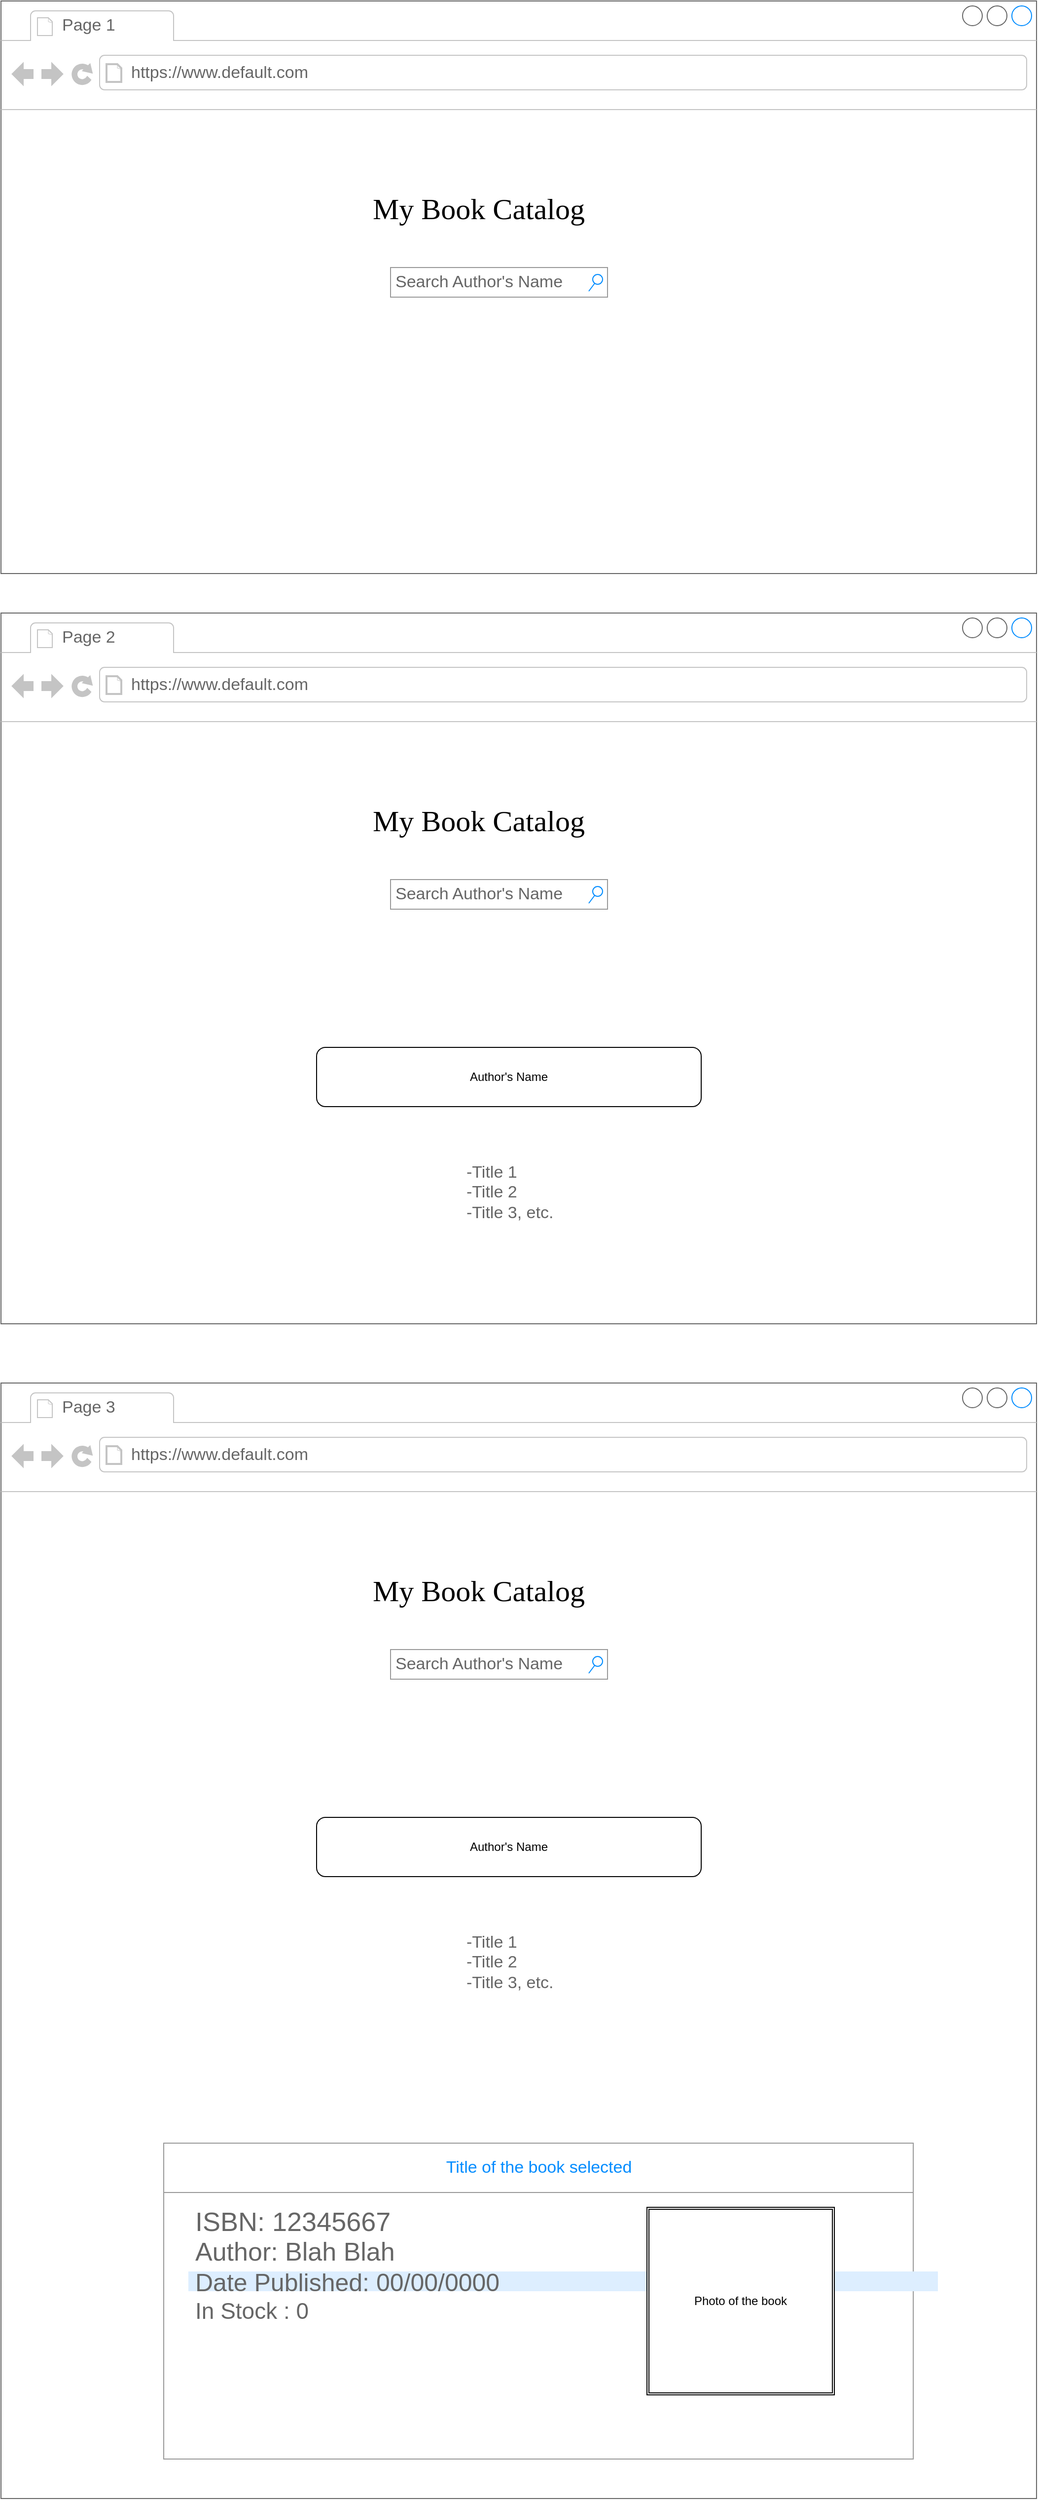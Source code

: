 <mxfile version="14.9.6" type="device"><diagram name="Page-1" id="2cc2dc42-3aac-f2a9-1cec-7a8b7cbee084"><mxGraphModel dx="1296" dy="672" grid="1" gridSize="10" guides="1" tooltips="1" connect="1" arrows="1" fold="1" page="1" pageScale="1" pageWidth="1100" pageHeight="850" background="none" math="0" shadow="0"><root><mxCell id="0"/><mxCell id="1" parent="0"/><mxCell id="7026571954dc6520-1" value="" style="strokeWidth=1;shadow=0;dashed=0;align=center;html=1;shape=mxgraph.mockup.containers.browserWindow;rSize=0;strokeColor=#666666;mainText=,;recursiveResize=0;rounded=0;labelBackgroundColor=none;fontFamily=Verdana;fontSize=12" parent="1" vertex="1"><mxGeometry x="140" y="10" width="1050" height="580" as="geometry"/></mxCell><mxCell id="7026571954dc6520-2" value="Page 1" style="strokeWidth=1;shadow=0;dashed=0;align=center;html=1;shape=mxgraph.mockup.containers.anchor;fontSize=17;fontColor=#666666;align=left;" parent="7026571954dc6520-1" vertex="1"><mxGeometry x="60" y="12" width="110" height="26" as="geometry"/></mxCell><mxCell id="7026571954dc6520-3" value="https://www.default.com" style="strokeWidth=1;shadow=0;dashed=0;align=center;html=1;shape=mxgraph.mockup.containers.anchor;rSize=0;fontSize=17;fontColor=#666666;align=left;" parent="7026571954dc6520-1" vertex="1"><mxGeometry x="130" y="60" width="250" height="26" as="geometry"/></mxCell><mxCell id="7026571954dc6520-4" value="My Book Catalog" style="text;html=1;points=[];align=left;verticalAlign=top;spacingTop=-4;fontSize=30;fontFamily=Verdana" parent="7026571954dc6520-1" vertex="1"><mxGeometry x="375" y="190" width="340" height="50" as="geometry"/></mxCell><mxCell id="7026571954dc6520-14" value="Search Author's Name" style="strokeWidth=1;shadow=0;dashed=0;align=center;html=1;shape=mxgraph.mockup.forms.searchBox;strokeColor=#999999;mainText=;strokeColor2=#008cff;fontColor=#666666;fontSize=17;align=left;spacingLeft=3;rounded=0;labelBackgroundColor=none;" parent="7026571954dc6520-1" vertex="1"><mxGeometry x="395" y="270" width="220" height="30" as="geometry"/></mxCell><mxCell id="jntXgXfGgcboGQSdV5fu-1" value="" style="strokeWidth=1;shadow=0;dashed=0;align=center;html=1;shape=mxgraph.mockup.containers.browserWindow;rSize=0;strokeColor=#666666;mainText=,;recursiveResize=0;rounded=0;labelBackgroundColor=none;fontFamily=Verdana;fontSize=12" vertex="1" parent="1"><mxGeometry x="140" y="630" width="1050" height="720" as="geometry"/></mxCell><mxCell id="jntXgXfGgcboGQSdV5fu-2" value="Page 2" style="strokeWidth=1;shadow=0;dashed=0;align=center;html=1;shape=mxgraph.mockup.containers.anchor;fontSize=17;fontColor=#666666;align=left;" vertex="1" parent="jntXgXfGgcboGQSdV5fu-1"><mxGeometry x="60" y="12" width="110" height="26" as="geometry"/></mxCell><mxCell id="jntXgXfGgcboGQSdV5fu-3" value="https://www.default.com" style="strokeWidth=1;shadow=0;dashed=0;align=center;html=1;shape=mxgraph.mockup.containers.anchor;rSize=0;fontSize=17;fontColor=#666666;align=left;" vertex="1" parent="jntXgXfGgcboGQSdV5fu-1"><mxGeometry x="130" y="60" width="250" height="26" as="geometry"/></mxCell><mxCell id="jntXgXfGgcboGQSdV5fu-4" value="My Book Catalog" style="text;html=1;points=[];align=left;verticalAlign=top;spacingTop=-4;fontSize=30;fontFamily=Verdana" vertex="1" parent="jntXgXfGgcboGQSdV5fu-1"><mxGeometry x="375" y="190" width="340" height="50" as="geometry"/></mxCell><mxCell id="jntXgXfGgcboGQSdV5fu-5" value="Search Author's Name" style="strokeWidth=1;shadow=0;dashed=0;align=center;html=1;shape=mxgraph.mockup.forms.searchBox;strokeColor=#999999;mainText=;strokeColor2=#008cff;fontColor=#666666;fontSize=17;align=left;spacingLeft=3;rounded=0;labelBackgroundColor=none;" vertex="1" parent="jntXgXfGgcboGQSdV5fu-1"><mxGeometry x="395" y="270" width="220" height="30" as="geometry"/></mxCell><mxCell id="jntXgXfGgcboGQSdV5fu-8" value="Author's Name" style="rounded=1;whiteSpace=wrap;html=1;" vertex="1" parent="jntXgXfGgcboGQSdV5fu-1"><mxGeometry x="320" y="440" width="390" height="60" as="geometry"/></mxCell><mxCell id="jntXgXfGgcboGQSdV5fu-9" value="-Title 1&lt;br&gt;-Title 2&lt;br&gt;-Title 3, etc." style="strokeWidth=1;shadow=0;dashed=0;align=center;html=1;shape=mxgraph.mockup.text.bulletedList;textColor=#666666;mainText=,,,,;textSize=17;bulletStyle=none;strokeColor=none;fillColor=none;align=left;verticalAlign=top;fontSize=17;fontColor=#666666;" vertex="1" parent="jntXgXfGgcboGQSdV5fu-1"><mxGeometry x="470" y="550" width="150" height="135" as="geometry"/></mxCell><mxCell id="jntXgXfGgcboGQSdV5fu-10" value="" style="strokeWidth=1;shadow=0;dashed=0;align=center;html=1;shape=mxgraph.mockup.containers.browserWindow;rSize=0;strokeColor=#666666;mainText=,;recursiveResize=0;rounded=0;labelBackgroundColor=none;fontFamily=Verdana;fontSize=12" vertex="1" parent="1"><mxGeometry x="140" y="1410" width="1050" height="1130" as="geometry"/></mxCell><mxCell id="jntXgXfGgcboGQSdV5fu-11" value="Page 3" style="strokeWidth=1;shadow=0;dashed=0;align=center;html=1;shape=mxgraph.mockup.containers.anchor;fontSize=17;fontColor=#666666;align=left;" vertex="1" parent="jntXgXfGgcboGQSdV5fu-10"><mxGeometry x="60" y="12" width="110" height="26" as="geometry"/></mxCell><mxCell id="jntXgXfGgcboGQSdV5fu-12" value="https://www.default.com" style="strokeWidth=1;shadow=0;dashed=0;align=center;html=1;shape=mxgraph.mockup.containers.anchor;rSize=0;fontSize=17;fontColor=#666666;align=left;" vertex="1" parent="jntXgXfGgcboGQSdV5fu-10"><mxGeometry x="130" y="60" width="250" height="26" as="geometry"/></mxCell><mxCell id="jntXgXfGgcboGQSdV5fu-13" value="My Book Catalog" style="text;html=1;points=[];align=left;verticalAlign=top;spacingTop=-4;fontSize=30;fontFamily=Verdana" vertex="1" parent="jntXgXfGgcboGQSdV5fu-10"><mxGeometry x="375" y="190" width="340" height="50" as="geometry"/></mxCell><mxCell id="jntXgXfGgcboGQSdV5fu-14" value="Search Author's Name" style="strokeWidth=1;shadow=0;dashed=0;align=center;html=1;shape=mxgraph.mockup.forms.searchBox;strokeColor=#999999;mainText=;strokeColor2=#008cff;fontColor=#666666;fontSize=17;align=left;spacingLeft=3;rounded=0;labelBackgroundColor=none;" vertex="1" parent="jntXgXfGgcboGQSdV5fu-10"><mxGeometry x="395" y="270" width="220" height="30" as="geometry"/></mxCell><mxCell id="jntXgXfGgcboGQSdV5fu-15" value="Author's Name" style="rounded=1;whiteSpace=wrap;html=1;" vertex="1" parent="jntXgXfGgcboGQSdV5fu-10"><mxGeometry x="320" y="440" width="390" height="60" as="geometry"/></mxCell><mxCell id="jntXgXfGgcboGQSdV5fu-16" value="-Title 1&lt;br&gt;-Title 2&lt;br&gt;-Title 3, etc." style="strokeWidth=1;shadow=0;dashed=0;align=center;html=1;shape=mxgraph.mockup.text.bulletedList;textColor=#666666;mainText=,,,,;textSize=17;bulletStyle=none;strokeColor=none;fillColor=none;align=left;verticalAlign=top;fontSize=17;fontColor=#666666;" vertex="1" parent="jntXgXfGgcboGQSdV5fu-10"><mxGeometry x="470" y="550" width="150" height="135" as="geometry"/></mxCell><mxCell id="jntXgXfGgcboGQSdV5fu-17" value="" style="strokeWidth=1;shadow=0;dashed=0;align=center;html=1;shape=mxgraph.mockup.forms.rrect;rSize=0;strokeColor=#999999;fillColor=#ffffff;" vertex="1" parent="jntXgXfGgcboGQSdV5fu-10"><mxGeometry x="165" y="770" width="760" height="320" as="geometry"/></mxCell><mxCell id="jntXgXfGgcboGQSdV5fu-18" value="Title of the book selected" style="strokeWidth=1;shadow=0;dashed=0;align=center;html=1;shape=mxgraph.mockup.forms.rrect;rSize=0;strokeColor=#999999;fontColor=#008cff;fontSize=17;fillColor=#ffffff;resizeWidth=1;" vertex="1" parent="jntXgXfGgcboGQSdV5fu-17"><mxGeometry width="760" height="50" relative="1" as="geometry"/></mxCell><mxCell id="jntXgXfGgcboGQSdV5fu-19" value="&lt;font style=&quot;font-size: 27px&quot;&gt;ISBN: 12345667&lt;/font&gt;" style="strokeWidth=1;shadow=0;dashed=0;align=center;html=1;shape=mxgraph.mockup.forms.anchor;fontSize=17;fontColor=#666666;align=left;spacingLeft=5;resizeWidth=1;" vertex="1" parent="jntXgXfGgcboGQSdV5fu-17"><mxGeometry width="760" height="20" relative="1" as="geometry"><mxPoint x="25" y="70" as="offset"/></mxGeometry></mxCell><mxCell id="jntXgXfGgcboGQSdV5fu-20" value="&lt;font style=&quot;font-size: 26px&quot;&gt;Author: Blah Blah&lt;/font&gt;" style="strokeWidth=1;shadow=0;dashed=0;align=center;html=1;shape=mxgraph.mockup.forms.anchor;fontSize=17;fontColor=#666666;align=left;spacingLeft=5;resizeWidth=1;" vertex="1" parent="jntXgXfGgcboGQSdV5fu-17"><mxGeometry width="760" height="20" relative="1" as="geometry"><mxPoint x="25" y="100" as="offset"/></mxGeometry></mxCell><mxCell id="jntXgXfGgcboGQSdV5fu-21" value="&lt;font style=&quot;font-size: 25px&quot;&gt;Date Published: 00/00/0000&lt;/font&gt;" style="strokeWidth=1;shadow=0;dashed=0;align=center;html=1;shape=mxgraph.mockup.forms.rrect;rSize=0;fontSize=17;fontColor=#666666;align=left;spacingLeft=5;fillColor=#ddeeff;strokeColor=none;resizeWidth=1;" vertex="1" parent="jntXgXfGgcboGQSdV5fu-17"><mxGeometry width="760" height="20" relative="1" as="geometry"><mxPoint x="25" y="130" as="offset"/></mxGeometry></mxCell><mxCell id="jntXgXfGgcboGQSdV5fu-22" value="&lt;font style=&quot;font-size: 23px&quot;&gt;In Stock : 0&lt;/font&gt;" style="strokeWidth=1;shadow=0;dashed=0;align=center;html=1;shape=mxgraph.mockup.forms.anchor;fontSize=17;fontColor=#666666;align=left;spacingLeft=5;resizeWidth=1;" vertex="1" parent="jntXgXfGgcboGQSdV5fu-17"><mxGeometry width="760" height="20" relative="1" as="geometry"><mxPoint x="25" y="160" as="offset"/></mxGeometry></mxCell><mxCell id="jntXgXfGgcboGQSdV5fu-23" value="Photo of the book" style="shape=ext;double=1;whiteSpace=wrap;html=1;aspect=fixed;" vertex="1" parent="jntXgXfGgcboGQSdV5fu-17"><mxGeometry x="490" y="65" width="190" height="190" as="geometry"/></mxCell></root></mxGraphModel></diagram></mxfile>
